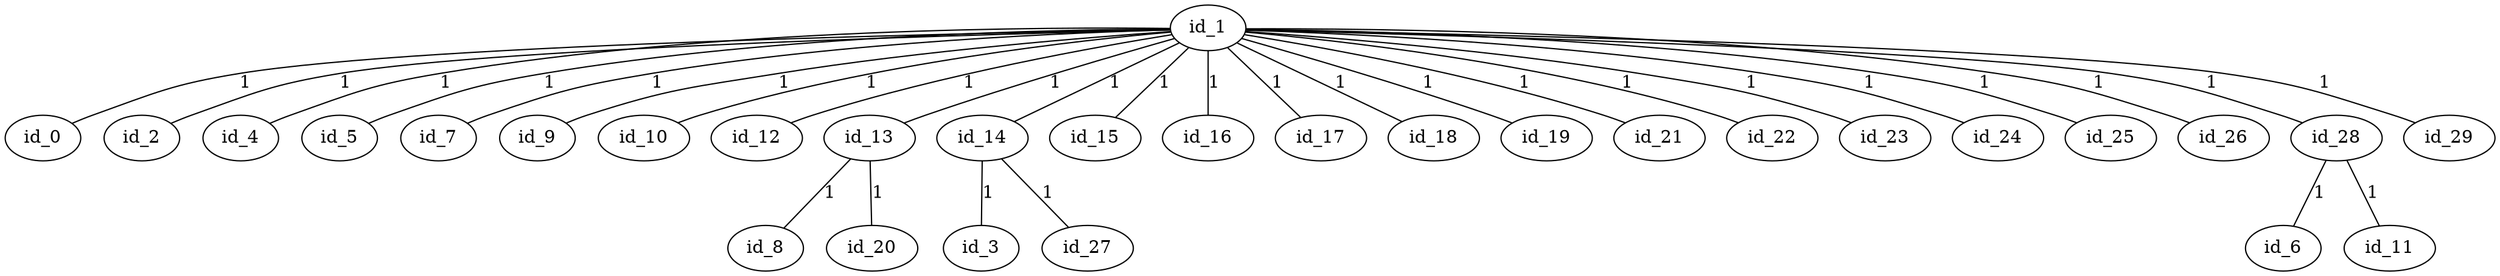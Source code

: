 graph GR{
id_0;
id_1;
id_2;
id_3;
id_4;
id_5;
id_6;
id_7;
id_8;
id_9;
id_10;
id_11;
id_12;
id_13;
id_14;
id_15;
id_16;
id_17;
id_18;
id_19;
id_20;
id_21;
id_22;
id_23;
id_24;
id_25;
id_26;
id_27;
id_28;
id_29;
id_1--id_13[label=1];
id_1--id_28[label=1];
id_1--id_14[label=1];
id_1--id_7[label=1];
id_1--id_29[label=1];
id_1--id_19[label=1];
id_1--id_2[label=1];
id_1--id_12[label=1];
id_1--id_0[label=1];
id_1--id_18[label=1];
id_1--id_17[label=1];
id_1--id_10[label=1];
id_1--id_4[label=1];
id_1--id_5[label=1];
id_1--id_9[label=1];
id_1--id_15[label=1];
id_1--id_16[label=1];
id_1--id_21[label=1];
id_1--id_22[label=1];
id_1--id_23[label=1];
id_1--id_24[label=1];
id_1--id_25[label=1];
id_1--id_26[label=1];
id_13--id_8[label=1];
id_13--id_20[label=1];
id_28--id_6[label=1];
id_28--id_11[label=1];
id_14--id_3[label=1];
id_14--id_27[label=1];
}